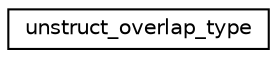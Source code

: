 digraph "Graphical Class Hierarchy"
{
 // INTERACTIVE_SVG=YES
 // LATEX_PDF_SIZE
  edge [fontname="Helvetica",fontsize="10",labelfontname="Helvetica",labelfontsize="10"];
  node [fontname="Helvetica",fontsize="10",shape=record];
  rankdir="LR";
  Node0 [label="unstruct_overlap_type",height=0.2,width=0.4,color="black", fillcolor="white", style="filled",URL="$structmpp__domains__mod_1_1unstruct__overlap__type.html",tooltip="Private type."];
}
